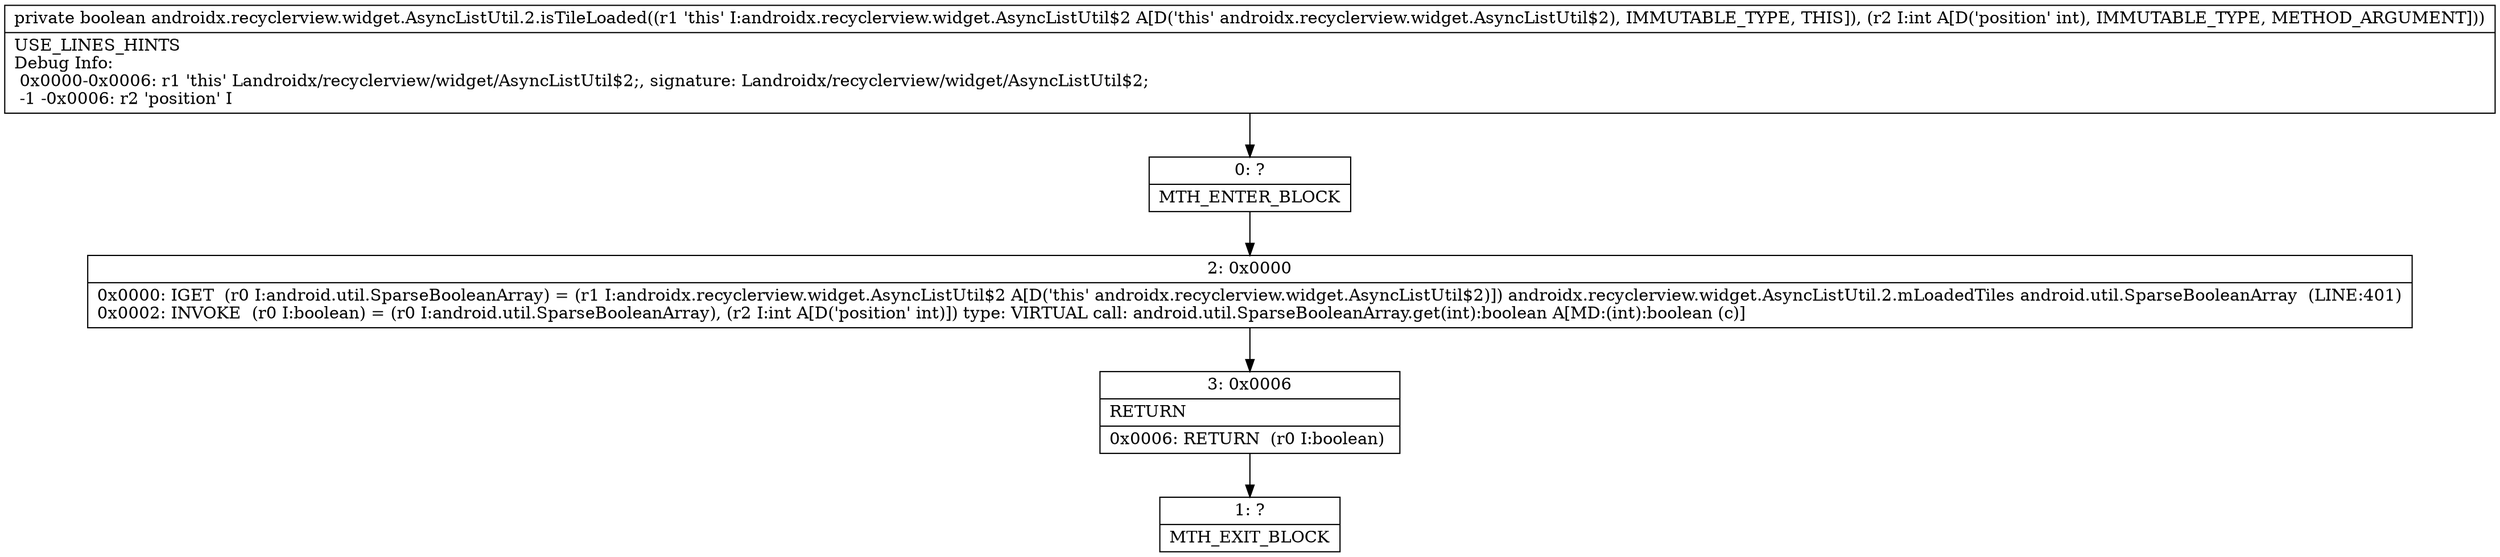 digraph "CFG forandroidx.recyclerview.widget.AsyncListUtil.2.isTileLoaded(I)Z" {
Node_0 [shape=record,label="{0\:\ ?|MTH_ENTER_BLOCK\l}"];
Node_2 [shape=record,label="{2\:\ 0x0000|0x0000: IGET  (r0 I:android.util.SparseBooleanArray) = (r1 I:androidx.recyclerview.widget.AsyncListUtil$2 A[D('this' androidx.recyclerview.widget.AsyncListUtil$2)]) androidx.recyclerview.widget.AsyncListUtil.2.mLoadedTiles android.util.SparseBooleanArray  (LINE:401)\l0x0002: INVOKE  (r0 I:boolean) = (r0 I:android.util.SparseBooleanArray), (r2 I:int A[D('position' int)]) type: VIRTUAL call: android.util.SparseBooleanArray.get(int):boolean A[MD:(int):boolean (c)]\l}"];
Node_3 [shape=record,label="{3\:\ 0x0006|RETURN\l|0x0006: RETURN  (r0 I:boolean) \l}"];
Node_1 [shape=record,label="{1\:\ ?|MTH_EXIT_BLOCK\l}"];
MethodNode[shape=record,label="{private boolean androidx.recyclerview.widget.AsyncListUtil.2.isTileLoaded((r1 'this' I:androidx.recyclerview.widget.AsyncListUtil$2 A[D('this' androidx.recyclerview.widget.AsyncListUtil$2), IMMUTABLE_TYPE, THIS]), (r2 I:int A[D('position' int), IMMUTABLE_TYPE, METHOD_ARGUMENT]))  | USE_LINES_HINTS\lDebug Info:\l  0x0000\-0x0006: r1 'this' Landroidx\/recyclerview\/widget\/AsyncListUtil$2;, signature: Landroidx\/recyclerview\/widget\/AsyncListUtil$2;\l  \-1 \-0x0006: r2 'position' I\l}"];
MethodNode -> Node_0;Node_0 -> Node_2;
Node_2 -> Node_3;
Node_3 -> Node_1;
}

